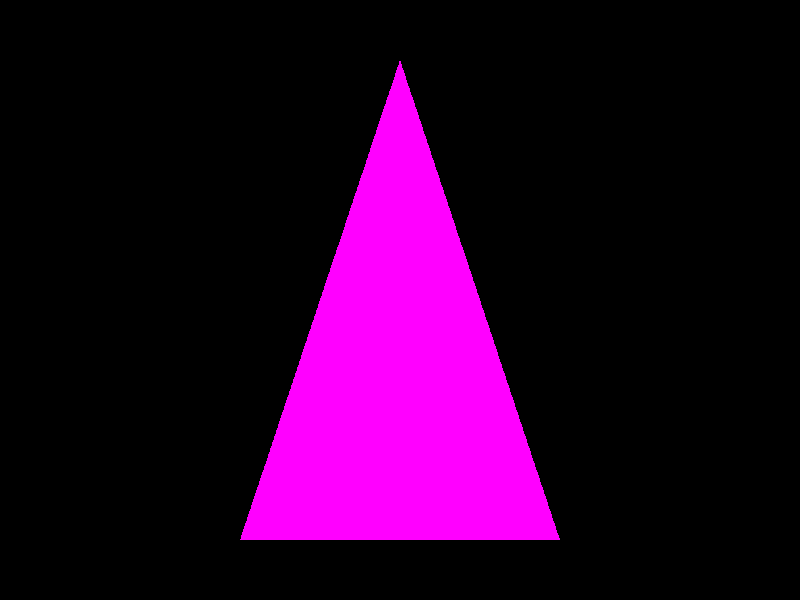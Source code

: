 //Testing surfel generation

//camera pointing around 45 degrees
//camera {
//  location  <-3.5, 3.5, 3.5> 
//  up        <0,  1,  0>
//  right     <.707106, 0,  -.707106>
//  look_at   <0, 0, 0>
//}

//standard camera down z axis
camera {
  location  <0, 0, 10>
  up        <0, 1, 0>
  right     <1, 0,  0>
  look_at   <0, 0, 0>
}

// Cornell Box cam
//camera {
//  location  <0, 5, 15.5>
//  up        <0,  1,  0>
//  right     <1, 0,  0>
//  look_at   <0, 5, 0>
//}

light_source {<-5, 0, 10> color rgb <1, 1, 1>}

//box { <-1,-1,-1>, <1,1,1>
//    pigment { color rgb <1.0, 0.0, 0.0>}
//    finish {ambient 0.2 diffuse 1}
//    translate <0, 0, 0>
//    scale <1, 2, 1>
//}

//box { <-1,-1,-1>, <1,1,1>
//   rotate <0, 80, 0>
//   rotate <0, 45, 0>
//   scale 1.5
//   translate <1.5, 1.5, 1.5>
//   pigment { color rgb <0.76,0.75,0.5> }
//   finish { ambient 0.6 diffuse 0.8 }
//}

//sphere { <0, 0, 0>, 1
//  pigment { color rgb <1.0, 1.0, 0.0>}
//  finish {ambient 0.6 diffuse 1}
//  translate <0, 0, 0>
//  scale <1, 4, 1>
//}

//sphere { <0, 0, 0>, 1
//  pigment { color rgb <1.0, 0.1, 1.0>}
//  finish {ambient 0.2 diffuse 0.4 specular 0.5 roughness 0.05}
//  scale <1, 2, 1>
//  rotate <0, 0, 25>
//  translate <-1.2, 0 ,0>
//}

triangle { <2,-2,0>, <0,2,0>, <-2,-2,0>
  pigment { color rgb <1.0, 0.0, 1.0>}
  finish {ambient 0.6 diffuse 1}
  translate <0, 0, 0>
  scale <1, 2, 1>
}

